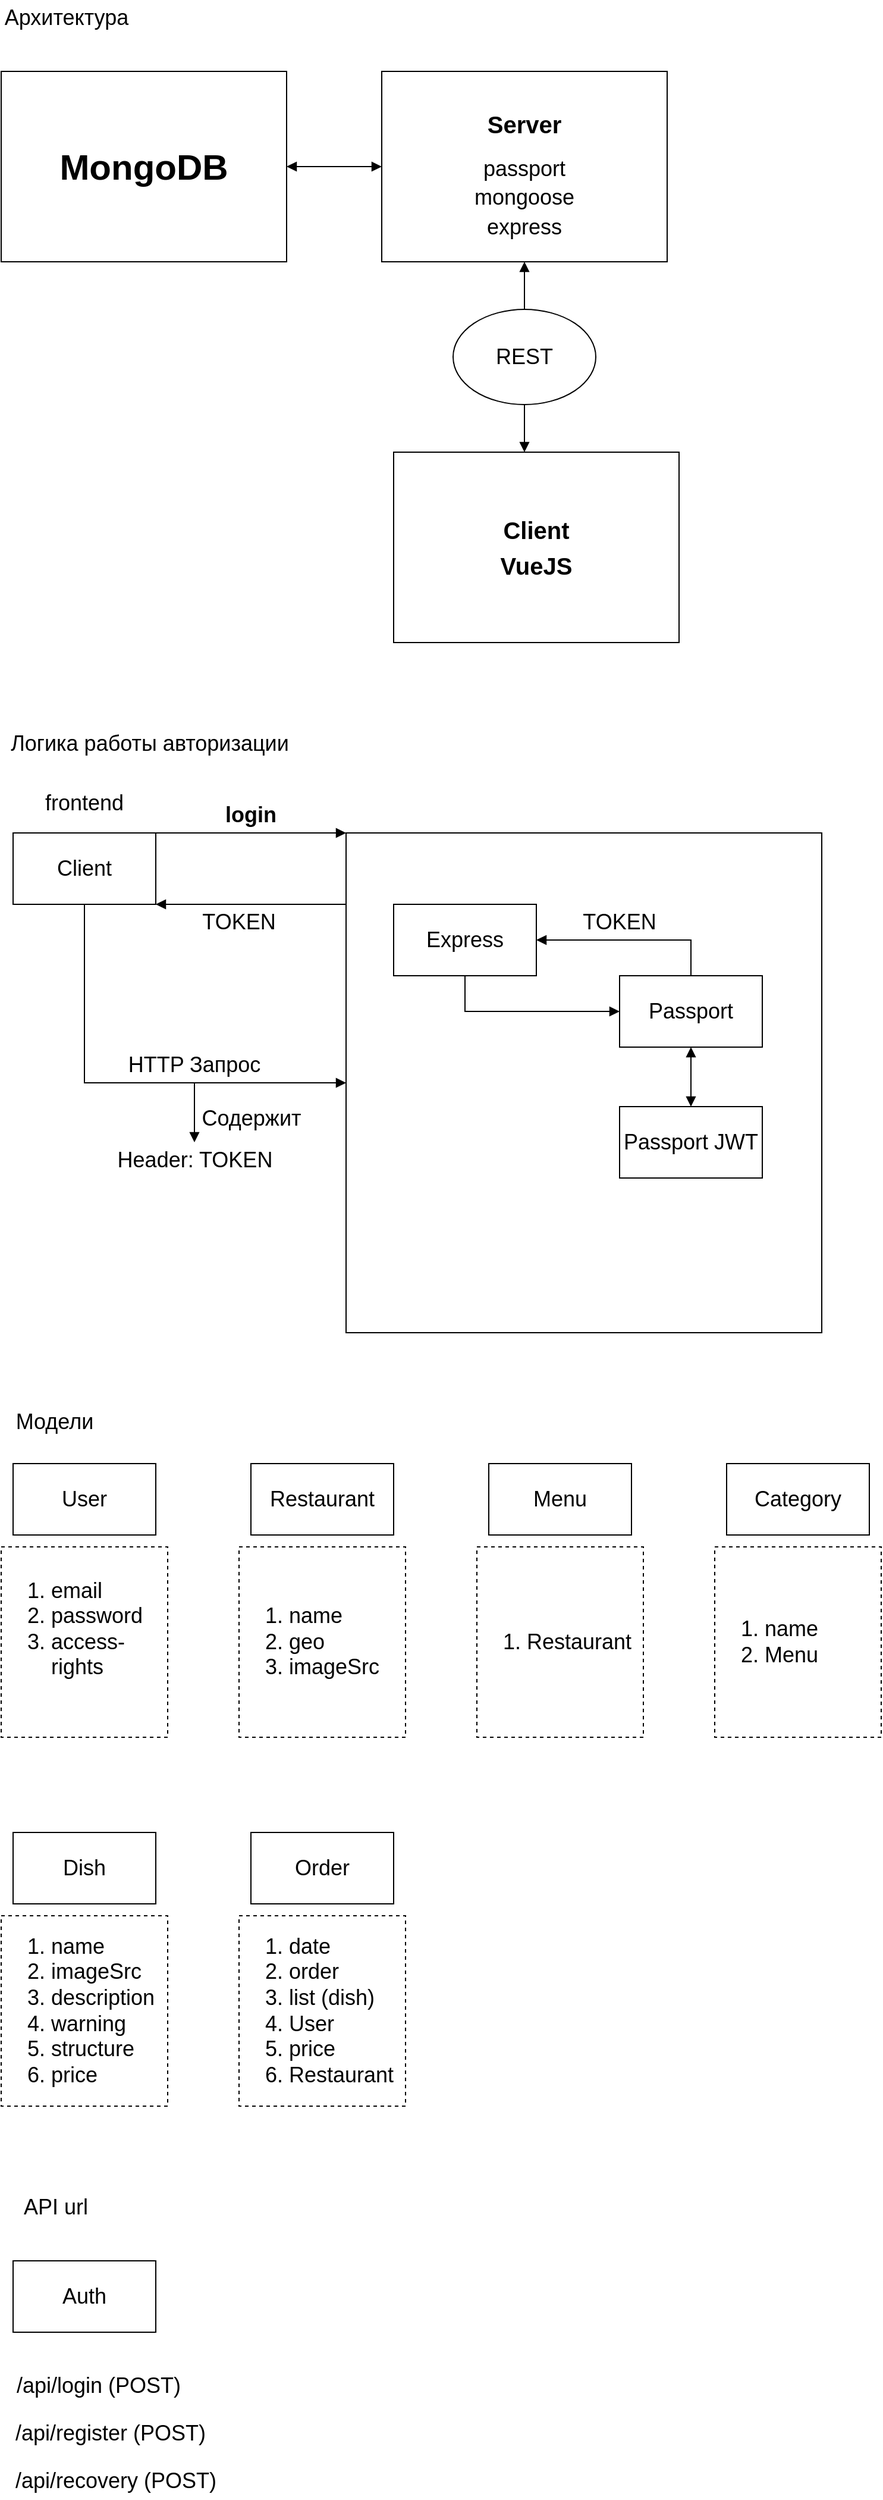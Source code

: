 <mxfile version="15.5.9" type="device"><diagram id="vBeo-rV4XkF_PwI549Tp" name="Page-1"><mxGraphModel dx="1106" dy="1428" grid="1" gridSize="10" guides="1" tooltips="1" connect="1" arrows="1" fold="1" page="1" pageScale="1" pageWidth="827" pageHeight="1169" math="0" shadow="0"><root><mxCell id="0"/><mxCell id="1" parent="0"/><mxCell id="1_bKDalObiiR_nMPBCzg-3" value="" style="edgeStyle=orthogonalEdgeStyle;orthogonalLoop=1;jettySize=auto;html=1;fontSize=30;rounded=0;strokeColor=default;endArrow=block;endFill=1;startArrow=block;startFill=1;" edge="1" parent="1" source="1_bKDalObiiR_nMPBCzg-1" target="1_bKDalObiiR_nMPBCzg-2"><mxGeometry relative="1" as="geometry"/></mxCell><mxCell id="1_bKDalObiiR_nMPBCzg-1" value="&lt;font style=&quot;font-size: 30px&quot;&gt;&lt;b&gt;MongoDB&lt;/b&gt;&lt;/font&gt;" style="rounded=0;whiteSpace=wrap;html=1;" vertex="1" parent="1"><mxGeometry x="30" y="80" width="240" height="160" as="geometry"/></mxCell><mxCell id="1_bKDalObiiR_nMPBCzg-6" value="" style="edgeStyle=orthogonalEdgeStyle;rounded=0;orthogonalLoop=1;jettySize=auto;html=1;fontSize=18;startArrow=none;startFill=1;endArrow=block;endFill=1;strokeColor=default;" edge="1" parent="1" source="1_bKDalObiiR_nMPBCzg-8" target="1_bKDalObiiR_nMPBCzg-5"><mxGeometry relative="1" as="geometry"><Array as="points"><mxPoint x="470" y="450"/><mxPoint x="470" y="450"/></Array></mxGeometry></mxCell><mxCell id="1_bKDalObiiR_nMPBCzg-2" value="&lt;font style=&quot;font-size: 20px&quot;&gt;&lt;b&gt;&lt;br&gt;&lt;/b&gt;&lt;/font&gt;" style="rounded=0;whiteSpace=wrap;html=1;" vertex="1" parent="1"><mxGeometry x="350" y="80" width="240" height="160" as="geometry"/></mxCell><mxCell id="1_bKDalObiiR_nMPBCzg-4" value="&lt;span style=&quot;font-size: 18px&quot;&gt;passport&lt;br&gt;mongoose&lt;br&gt;express&lt;br&gt;&lt;/span&gt;" style="text;html=1;strokeColor=none;fillColor=none;align=center;verticalAlign=middle;whiteSpace=wrap;rounded=0;fontSize=20;" vertex="1" parent="1"><mxGeometry x="440" y="170" width="60" height="30" as="geometry"/></mxCell><mxCell id="1_bKDalObiiR_nMPBCzg-5" value="&lt;font style=&quot;font-size: 20px&quot;&gt;&lt;b style=&quot;line-height: 1.5&quot;&gt;Client&lt;br&gt;VueJS&lt;br&gt;&lt;/b&gt;&lt;/font&gt;" style="rounded=0;whiteSpace=wrap;html=1;" vertex="1" parent="1"><mxGeometry x="360" y="400" width="240" height="160" as="geometry"/></mxCell><mxCell id="1_bKDalObiiR_nMPBCzg-7" value="&lt;b style=&quot;font-size: 20px&quot;&gt;Server&lt;/b&gt;" style="text;html=1;strokeColor=none;fillColor=none;align=center;verticalAlign=middle;whiteSpace=wrap;rounded=0;fontSize=18;" vertex="1" parent="1"><mxGeometry x="440" y="110" width="60" height="30" as="geometry"/></mxCell><mxCell id="1_bKDalObiiR_nMPBCzg-8" value="REST" style="ellipse;whiteSpace=wrap;html=1;fontSize=18;" vertex="1" parent="1"><mxGeometry x="410" y="280" width="120" height="80" as="geometry"/></mxCell><mxCell id="1_bKDalObiiR_nMPBCzg-9" value="" style="edgeStyle=orthogonalEdgeStyle;rounded=0;orthogonalLoop=1;jettySize=auto;html=1;fontSize=18;startArrow=block;startFill=1;endArrow=none;endFill=1;strokeColor=default;" edge="1" parent="1" source="1_bKDalObiiR_nMPBCzg-2" target="1_bKDalObiiR_nMPBCzg-8"><mxGeometry relative="1" as="geometry"><mxPoint x="470" y="240" as="sourcePoint"/><mxPoint x="470" y="320" as="targetPoint"/></mxGeometry></mxCell><mxCell id="1_bKDalObiiR_nMPBCzg-10" value="Архитектура" style="text;html=1;strokeColor=none;fillColor=none;align=center;verticalAlign=middle;whiteSpace=wrap;rounded=0;fontSize=18;" vertex="1" parent="1"><mxGeometry x="30" y="20" width="110" height="30" as="geometry"/></mxCell><mxCell id="1_bKDalObiiR_nMPBCzg-11" value="Логика работы авторизации" style="text;html=1;strokeColor=none;fillColor=none;align=center;verticalAlign=middle;whiteSpace=wrap;rounded=0;fontSize=18;" vertex="1" parent="1"><mxGeometry x="30" y="630" width="250" height="30" as="geometry"/></mxCell><mxCell id="1_bKDalObiiR_nMPBCzg-24" style="edgeStyle=orthogonalEdgeStyle;rounded=0;orthogonalLoop=1;jettySize=auto;html=1;exitX=1;exitY=0;exitDx=0;exitDy=0;entryX=0;entryY=0;entryDx=0;entryDy=0;fontSize=18;startArrow=none;startFill=0;endArrow=block;endFill=1;strokeColor=default;" edge="1" parent="1" source="1_bKDalObiiR_nMPBCzg-13" target="1_bKDalObiiR_nMPBCzg-15"><mxGeometry relative="1" as="geometry"><Array as="points"><mxPoint x="230" y="720"/><mxPoint x="230" y="720"/></Array></mxGeometry></mxCell><mxCell id="1_bKDalObiiR_nMPBCzg-26" style="edgeStyle=orthogonalEdgeStyle;rounded=0;orthogonalLoop=1;jettySize=auto;html=1;exitX=1;exitY=1;exitDx=0;exitDy=0;fontSize=18;startArrow=block;startFill=1;endArrow=none;endFill=0;strokeColor=default;" edge="1" parent="1" source="1_bKDalObiiR_nMPBCzg-13" target="1_bKDalObiiR_nMPBCzg-15"><mxGeometry relative="1" as="geometry"><Array as="points"><mxPoint x="290" y="780"/><mxPoint x="290" y="780"/></Array></mxGeometry></mxCell><mxCell id="1_bKDalObiiR_nMPBCzg-28" style="edgeStyle=orthogonalEdgeStyle;rounded=0;orthogonalLoop=1;jettySize=auto;html=1;exitX=0.5;exitY=1;exitDx=0;exitDy=0;fontSize=18;startArrow=none;startFill=0;endArrow=block;endFill=1;strokeColor=default;" edge="1" parent="1" source="1_bKDalObiiR_nMPBCzg-13" target="1_bKDalObiiR_nMPBCzg-15"><mxGeometry relative="1" as="geometry"/></mxCell><mxCell id="1_bKDalObiiR_nMPBCzg-13" value="Client" style="rounded=0;whiteSpace=wrap;html=1;fontSize=18;" vertex="1" parent="1"><mxGeometry x="40" y="720" width="120" height="60" as="geometry"/></mxCell><mxCell id="1_bKDalObiiR_nMPBCzg-14" value="frontend" style="text;html=1;strokeColor=none;fillColor=none;align=center;verticalAlign=middle;whiteSpace=wrap;rounded=0;fontSize=18;" vertex="1" parent="1"><mxGeometry x="70" y="680" width="60" height="30" as="geometry"/></mxCell><mxCell id="1_bKDalObiiR_nMPBCzg-15" value="" style="rounded=0;whiteSpace=wrap;html=1;fontSize=18;" vertex="1" parent="1"><mxGeometry x="320" y="720" width="400" height="420" as="geometry"/></mxCell><mxCell id="1_bKDalObiiR_nMPBCzg-21" style="edgeStyle=orthogonalEdgeStyle;rounded=0;orthogonalLoop=1;jettySize=auto;html=1;exitX=0.5;exitY=1;exitDx=0;exitDy=0;entryX=0;entryY=0.5;entryDx=0;entryDy=0;fontSize=18;startArrow=none;startFill=0;endArrow=block;endFill=1;strokeColor=default;" edge="1" parent="1" source="1_bKDalObiiR_nMPBCzg-16" target="1_bKDalObiiR_nMPBCzg-17"><mxGeometry relative="1" as="geometry"/></mxCell><mxCell id="1_bKDalObiiR_nMPBCzg-16" value="Express" style="rounded=0;whiteSpace=wrap;html=1;fontSize=18;" vertex="1" parent="1"><mxGeometry x="360" y="780" width="120" height="60" as="geometry"/></mxCell><mxCell id="1_bKDalObiiR_nMPBCzg-19" value="" style="edgeStyle=orthogonalEdgeStyle;rounded=0;orthogonalLoop=1;jettySize=auto;html=1;fontSize=18;startArrow=block;startFill=1;endArrow=block;endFill=1;strokeColor=default;" edge="1" parent="1" source="1_bKDalObiiR_nMPBCzg-17" target="1_bKDalObiiR_nMPBCzg-18"><mxGeometry relative="1" as="geometry"/></mxCell><mxCell id="1_bKDalObiiR_nMPBCzg-22" style="edgeStyle=orthogonalEdgeStyle;rounded=0;orthogonalLoop=1;jettySize=auto;html=1;exitX=0.5;exitY=0;exitDx=0;exitDy=0;entryX=1;entryY=0.5;entryDx=0;entryDy=0;fontSize=18;startArrow=none;startFill=0;endArrow=block;endFill=1;strokeColor=default;" edge="1" parent="1" source="1_bKDalObiiR_nMPBCzg-17" target="1_bKDalObiiR_nMPBCzg-16"><mxGeometry relative="1" as="geometry"/></mxCell><mxCell id="1_bKDalObiiR_nMPBCzg-17" value="Passport" style="rounded=0;whiteSpace=wrap;html=1;fontSize=18;" vertex="1" parent="1"><mxGeometry x="550" y="840" width="120" height="60" as="geometry"/></mxCell><mxCell id="1_bKDalObiiR_nMPBCzg-18" value="Passport JWT" style="rounded=0;whiteSpace=wrap;html=1;fontSize=18;" vertex="1" parent="1"><mxGeometry x="550" y="950" width="120" height="60" as="geometry"/></mxCell><mxCell id="1_bKDalObiiR_nMPBCzg-23" value="TOKEN" style="text;html=1;strokeColor=none;fillColor=none;align=center;verticalAlign=middle;whiteSpace=wrap;rounded=0;fontSize=18;" vertex="1" parent="1"><mxGeometry x="520" y="780" width="60" height="30" as="geometry"/></mxCell><mxCell id="1_bKDalObiiR_nMPBCzg-25" value="&lt;b&gt;login&lt;/b&gt;" style="text;html=1;strokeColor=none;fillColor=none;align=center;verticalAlign=middle;whiteSpace=wrap;rounded=0;fontSize=18;" vertex="1" parent="1"><mxGeometry x="210" y="690" width="60" height="30" as="geometry"/></mxCell><mxCell id="1_bKDalObiiR_nMPBCzg-27" value="TOKEN" style="text;html=1;strokeColor=none;fillColor=none;align=center;verticalAlign=middle;whiteSpace=wrap;rounded=0;fontSize=18;" vertex="1" parent="1"><mxGeometry x="200" y="780" width="60" height="30" as="geometry"/></mxCell><mxCell id="1_bKDalObiiR_nMPBCzg-33" style="edgeStyle=orthogonalEdgeStyle;rounded=0;orthogonalLoop=1;jettySize=auto;html=1;exitX=0.5;exitY=1;exitDx=0;exitDy=0;entryX=0.5;entryY=0;entryDx=0;entryDy=0;fontSize=18;startArrow=none;startFill=0;endArrow=block;endFill=1;strokeColor=default;" edge="1" parent="1" source="1_bKDalObiiR_nMPBCzg-29" target="1_bKDalObiiR_nMPBCzg-32"><mxGeometry relative="1" as="geometry"/></mxCell><mxCell id="1_bKDalObiiR_nMPBCzg-29" value="HTTP Запрос" style="text;html=1;strokeColor=none;fillColor=none;align=center;verticalAlign=middle;whiteSpace=wrap;rounded=0;fontSize=18;" vertex="1" parent="1"><mxGeometry x="130" y="900" width="125" height="30" as="geometry"/></mxCell><mxCell id="1_bKDalObiiR_nMPBCzg-32" value="Header: TOKEN" style="text;html=1;strokeColor=none;fillColor=none;align=center;verticalAlign=middle;whiteSpace=wrap;rounded=0;fontSize=18;" vertex="1" parent="1"><mxGeometry x="108.5" y="980" width="168" height="30" as="geometry"/></mxCell><mxCell id="1_bKDalObiiR_nMPBCzg-34" value="Содержит" style="text;html=1;align=center;verticalAlign=middle;resizable=0;points=[];autosize=1;strokeColor=none;fillColor=none;fontSize=18;" vertex="1" parent="1"><mxGeometry x="190" y="945" width="100" height="30" as="geometry"/></mxCell><mxCell id="1_bKDalObiiR_nMPBCzg-35" value="User" style="rounded=0;whiteSpace=wrap;html=1;fontSize=18;" vertex="1" parent="1"><mxGeometry x="40" y="1250" width="120" height="60" as="geometry"/></mxCell><mxCell id="1_bKDalObiiR_nMPBCzg-36" value="Модели" style="text;html=1;strokeColor=none;fillColor=none;align=center;verticalAlign=middle;whiteSpace=wrap;rounded=0;fontSize=18;" vertex="1" parent="1"><mxGeometry x="30" y="1200" width="90" height="30" as="geometry"/></mxCell><mxCell id="1_bKDalObiiR_nMPBCzg-38" value="&lt;p style=&quot;line-height: 1.2&quot;&gt;&lt;br&gt;&lt;/p&gt;" style="text;html=1;strokeColor=none;fillColor=none;align=left;verticalAlign=middle;whiteSpace=wrap;rounded=0;fontSize=18;" vertex="1" parent="1"><mxGeometry x="40" y="1330" width="120" height="110" as="geometry"/></mxCell><mxCell id="1_bKDalObiiR_nMPBCzg-39" value="Restaurant" style="rounded=0;whiteSpace=wrap;html=1;fontSize=18;" vertex="1" parent="1"><mxGeometry x="240" y="1250" width="120" height="60" as="geometry"/></mxCell><mxCell id="1_bKDalObiiR_nMPBCzg-41" value="&lt;ol&gt;&lt;li&gt;email&lt;/li&gt;&lt;li&gt;password&lt;/li&gt;&lt;li&gt;access-rights&lt;br&gt;&lt;br&gt;&lt;/li&gt;&lt;/ol&gt;" style="text;html=1;strokeColor=default;fillColor=none;align=left;verticalAlign=middle;whiteSpace=wrap;rounded=0;fontSize=18;dashed=1;" vertex="1" parent="1"><mxGeometry x="30" y="1320" width="140" height="160" as="geometry"/></mxCell><mxCell id="1_bKDalObiiR_nMPBCzg-42" value="&lt;ol&gt;&lt;li&gt;name&lt;/li&gt;&lt;li&gt;geo&lt;/li&gt;&lt;li&gt;imageSrc&lt;/li&gt;&lt;/ol&gt;" style="text;html=1;strokeColor=default;fillColor=none;align=left;verticalAlign=middle;whiteSpace=wrap;rounded=0;fontSize=18;dashed=1;" vertex="1" parent="1"><mxGeometry x="230" y="1320" width="140" height="160" as="geometry"/></mxCell><mxCell id="1_bKDalObiiR_nMPBCzg-43" value="Menu" style="rounded=0;whiteSpace=wrap;html=1;fontSize=18;" vertex="1" parent="1"><mxGeometry x="440" y="1250" width="120" height="60" as="geometry"/></mxCell><mxCell id="1_bKDalObiiR_nMPBCzg-44" value="&lt;ol&gt;&lt;li&gt;Restaurant&lt;br&gt;&lt;/li&gt;&lt;/ol&gt;" style="text;html=1;strokeColor=default;fillColor=none;align=left;verticalAlign=middle;whiteSpace=wrap;rounded=0;fontSize=18;dashed=1;" vertex="1" parent="1"><mxGeometry x="430" y="1320" width="140" height="160" as="geometry"/></mxCell><mxCell id="1_bKDalObiiR_nMPBCzg-45" value="Category" style="rounded=0;whiteSpace=wrap;html=1;fontSize=18;" vertex="1" parent="1"><mxGeometry x="640" y="1250" width="120" height="60" as="geometry"/></mxCell><mxCell id="1_bKDalObiiR_nMPBCzg-46" value="&lt;ol&gt;&lt;li&gt;&lt;span&gt;name&lt;/span&gt;&lt;br&gt;&lt;/li&gt;&lt;li&gt;Menu&lt;/li&gt;&lt;/ol&gt;" style="text;html=1;strokeColor=default;fillColor=none;align=left;verticalAlign=middle;whiteSpace=wrap;rounded=0;fontSize=18;dashed=1;" vertex="1" parent="1"><mxGeometry x="630" y="1320" width="140" height="160" as="geometry"/></mxCell><mxCell id="1_bKDalObiiR_nMPBCzg-47" value="&lt;div&gt;&lt;span&gt;Dish&lt;/span&gt;&lt;br&gt;&lt;/div&gt;" style="rounded=0;whiteSpace=wrap;html=1;fontSize=18;" vertex="1" parent="1"><mxGeometry x="40" y="1560" width="120" height="60" as="geometry"/></mxCell><mxCell id="1_bKDalObiiR_nMPBCzg-48" value="&lt;ol&gt;&lt;li&gt;&lt;span&gt;name&lt;/span&gt;&lt;br&gt;&lt;/li&gt;&lt;li&gt;imageSrc&lt;/li&gt;&lt;li&gt;description&lt;/li&gt;&lt;li&gt;warning&lt;br&gt;&lt;/li&gt;&lt;li&gt;structure&lt;br&gt;&lt;/li&gt;&lt;li&gt;price&lt;/li&gt;&lt;/ol&gt;" style="text;html=1;strokeColor=default;fillColor=none;align=left;verticalAlign=middle;whiteSpace=wrap;rounded=0;fontSize=18;dashed=1;" vertex="1" parent="1"><mxGeometry x="30" y="1630" width="140" height="160" as="geometry"/></mxCell><mxCell id="1_bKDalObiiR_nMPBCzg-49" value="&lt;div&gt;&lt;span&gt;Order&lt;/span&gt;&lt;br&gt;&lt;/div&gt;" style="rounded=0;whiteSpace=wrap;html=1;fontSize=18;" vertex="1" parent="1"><mxGeometry x="240" y="1560" width="120" height="60" as="geometry"/></mxCell><mxCell id="1_bKDalObiiR_nMPBCzg-50" value="&lt;ol&gt;&lt;li&gt;date&lt;/li&gt;&lt;li&gt;order&lt;/li&gt;&lt;li&gt;list (dish)&lt;/li&gt;&lt;li&gt;User&lt;/li&gt;&lt;li&gt;price&lt;/li&gt;&lt;li&gt;Restaurant&lt;/li&gt;&lt;/ol&gt;" style="text;html=1;strokeColor=default;fillColor=none;align=left;verticalAlign=middle;whiteSpace=wrap;rounded=0;fontSize=18;dashed=1;" vertex="1" parent="1"><mxGeometry x="230" y="1630" width="140" height="160" as="geometry"/></mxCell><mxCell id="1_bKDalObiiR_nMPBCzg-51" value="API url" style="text;html=1;strokeColor=none;fillColor=none;align=center;verticalAlign=middle;whiteSpace=wrap;rounded=0;fontSize=18;" vertex="1" parent="1"><mxGeometry x="31" y="1860" width="90" height="30" as="geometry"/></mxCell><mxCell id="1_bKDalObiiR_nMPBCzg-52" value="Auth" style="rounded=0;whiteSpace=wrap;html=1;fontSize=18;" vertex="1" parent="1"><mxGeometry x="40" y="1920" width="120" height="60" as="geometry"/></mxCell><mxCell id="1_bKDalObiiR_nMPBCzg-53" value="/api/login (POST)" style="text;html=1;strokeColor=none;fillColor=none;align=left;verticalAlign=middle;whiteSpace=wrap;rounded=0;dashed=1;fontSize=18;" vertex="1" parent="1"><mxGeometry x="41" y="2010" width="149" height="30" as="geometry"/></mxCell><mxCell id="1_bKDalObiiR_nMPBCzg-54" value="/api/register (POST)" style="text;html=1;strokeColor=none;fillColor=none;align=left;verticalAlign=middle;whiteSpace=wrap;rounded=0;dashed=1;fontSize=18;" vertex="1" parent="1"><mxGeometry x="40" y="2050" width="170" height="30" as="geometry"/></mxCell><mxCell id="1_bKDalObiiR_nMPBCzg-55" value="/api/recovery (POST)" style="text;html=1;strokeColor=none;fillColor=none;align=left;verticalAlign=middle;whiteSpace=wrap;rounded=0;dashed=1;fontSize=18;" vertex="1" parent="1"><mxGeometry x="40" y="2090" width="180" height="30" as="geometry"/></mxCell></root></mxGraphModel></diagram></mxfile>